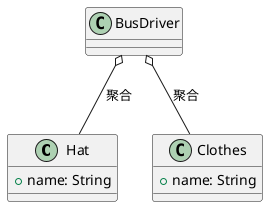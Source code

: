 @startuml
class Hat {
    + name: String
}

class Clothes {
    + name: String
}

BusDriver o-- Hat : 聚合
BusDriver o-- Clothes : 聚合
@enduml